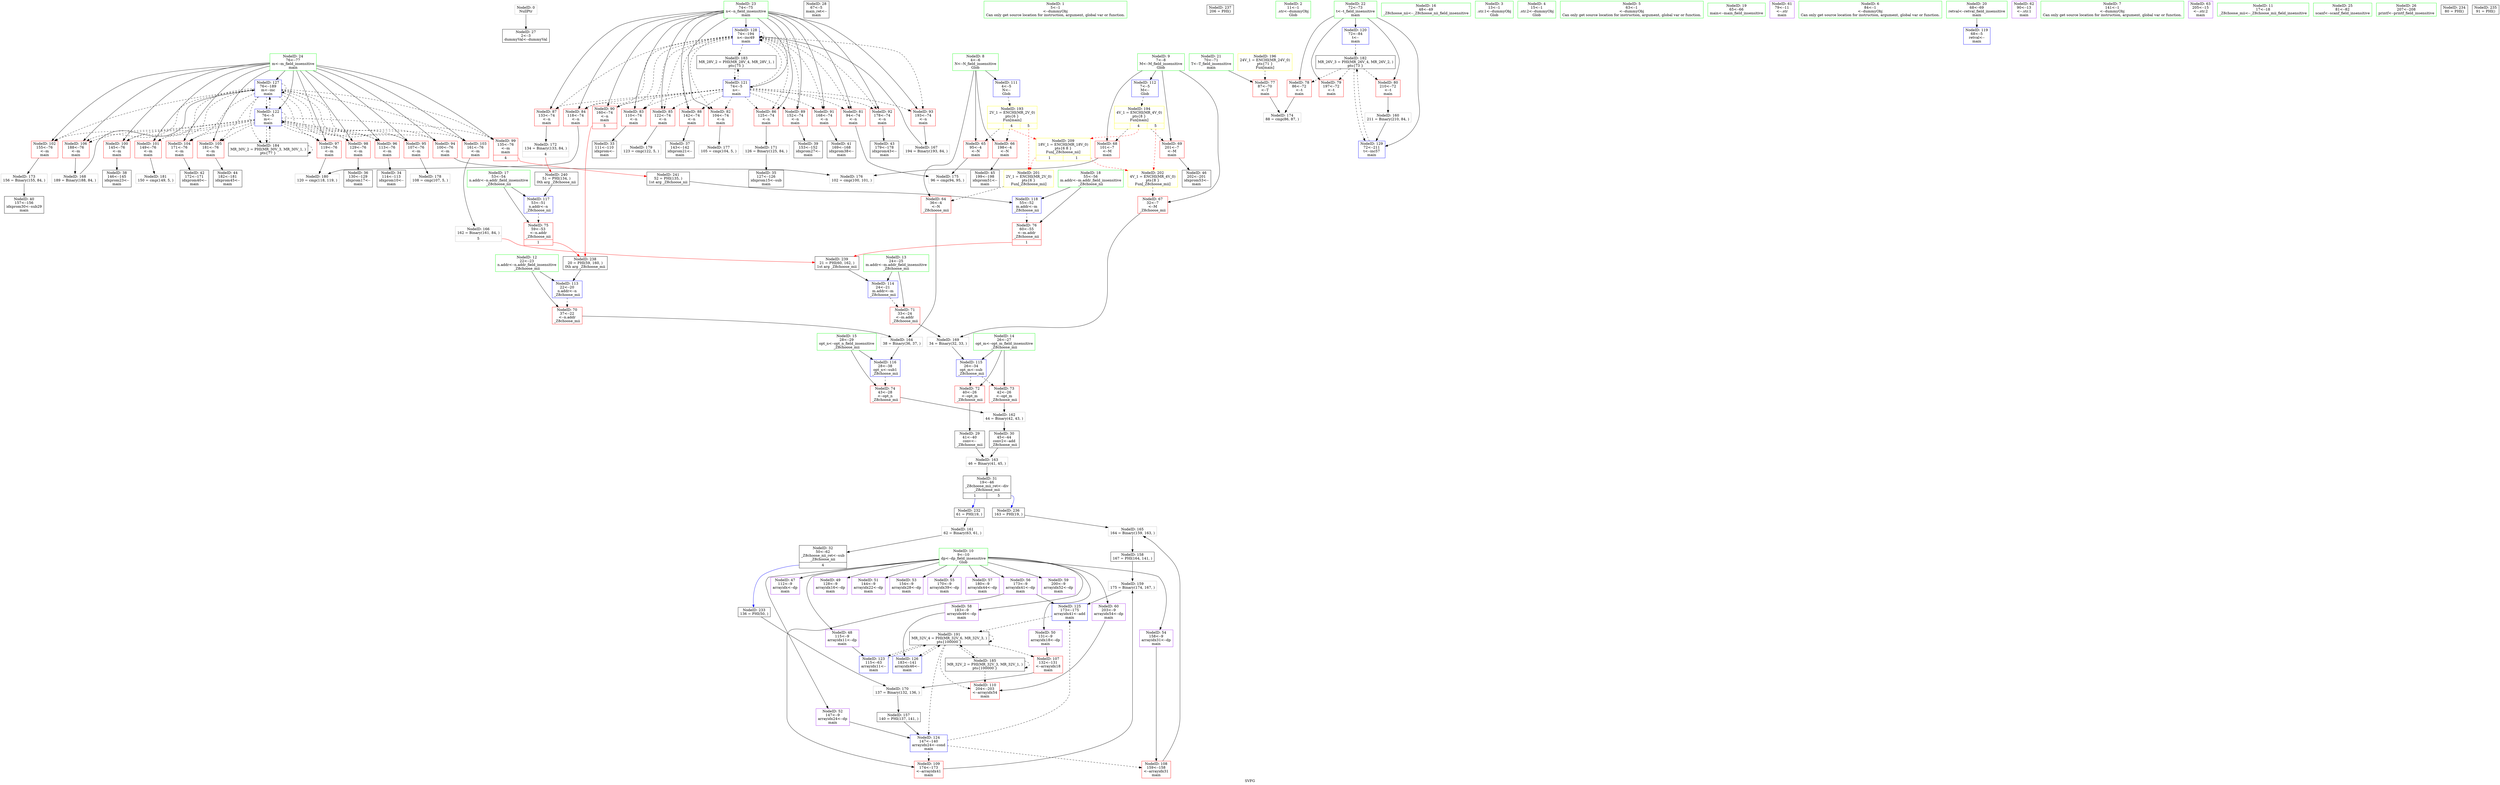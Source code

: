 digraph "SVFG" {
	label="SVFG";

	Node0x562a4c9cc440 [shape=record,color=grey,label="{NodeID: 0\nNullPtr}"];
	Node0x562a4c9cc440 -> Node0x562a4c9d3df0[style=solid];
	Node0x562a4c9df640 [shape=record,color=grey,label="{NodeID: 180\n120 = cmp(118, 119, )\n}"];
	Node0x562a4c9d5000 [shape=record,color=red,label="{NodeID: 97\n119\<--76\n\<--m\nmain\n}"];
	Node0x562a4c9d5000 -> Node0x562a4c9df640[style=solid];
	Node0x562a4c9d3750 [shape=record,color=green,label="{NodeID: 14\n26\<--27\nopt_m\<--opt_m_field_insensitive\n_Z8choose_mii\n}"];
	Node0x562a4c9d3750 -> Node0x562a4c9d72d0[style=solid];
	Node0x562a4c9d3750 -> Node0x562a4c9d73a0[style=solid];
	Node0x562a4c9d3750 -> Node0x562a4c9da670[style=solid];
	Node0x562a4c9d9070 [shape=record,color=yellow,style=double,label="{NodeID: 194\n4V_1 = ENCHI(MR_4V_0)\npts\{8 \}\nFun[main]|{|<s2>4|<s3>5}}"];
	Node0x562a4c9d9070 -> Node0x562a4c9d6f90[style=dashed];
	Node0x562a4c9d9070 -> Node0x562a4c9d7060[style=dashed];
	Node0x562a4c9d9070:s2 -> Node0x562a4c9ec070[style=dashed,color=red];
	Node0x562a4c9d9070:s3 -> Node0x562a4c9eba20[style=dashed,color=red];
	Node0x562a4c9d5b60 [shape=record,color=blue,label="{NodeID: 111\n4\<--5\nN\<--\nGlob }"];
	Node0x562a4c9d5b60 -> Node0x562a4c9d8f60[style=dashed];
	Node0x562a4c9d3ef0 [shape=record,color=black,label="{NodeID: 28\n67\<--5\nmain_ret\<--\nmain\n}"];
	Node0x562a4c9dae50 [shape=record,color=blue,label="{NodeID: 125\n173\<--175\narrayidx41\<--add\nmain\n}"];
	Node0x562a4c9dae50 -> Node0x562a4c9e8dd0[style=dashed];
	Node0x562a4c9d4a50 [shape=record,color=black,label="{NodeID: 42\n172\<--171\nidxprom40\<--\nmain\n}"];
	Node0x562a4c9d65d0 [shape=record,color=purple,label="{NodeID: 56\n173\<--9\narrayidx41\<--dp\nmain\n}"];
	Node0x562a4c9d65d0 -> Node0x562a4c9d59c0[style=solid];
	Node0x562a4c9d65d0 -> Node0x562a4c9dae50[style=solid];
	Node0x562a4c9f7500 [shape=record,color=black,label="{NodeID: 236\n163 = PHI(19, )\n}"];
	Node0x562a4c9f7500 -> Node0x562a4c9ddfc0[style=solid];
	Node0x562a4c9d7130 [shape=record,color=red,label="{NodeID: 70\n37\<--22\n\<--n.addr\n_Z8choose_mii\n}"];
	Node0x562a4c9d7130 -> Node0x562a4c9dde40[style=solid];
	Node0x562a4c9de2c0 [shape=record,color=grey,label="{NodeID: 167\n194 = Binary(193, 84, )\n}"];
	Node0x562a4c9de2c0 -> Node0x562a4c9db0c0[style=solid];
	Node0x562a4c9d7c90 [shape=record,color=red,label="{NodeID: 84\n118\<--74\n\<--n\nmain\n}"];
	Node0x562a4c9d7c90 -> Node0x562a4c9df640[style=solid];
	Node0x562a4c9cb1b0 [shape=record,color=green,label="{NodeID: 1\n5\<--1\n\<--dummyObj\nCan only get source location for instruction, argument, global var or function.}"];
	Node0x562a4c9df7c0 [shape=record,color=grey,label="{NodeID: 181\n150 = cmp(149, 5, )\n}"];
	Node0x562a4c9d50d0 [shape=record,color=red,label="{NodeID: 98\n129\<--76\n\<--m\nmain\n}"];
	Node0x562a4c9d50d0 -> Node0x562a4c9d4570[style=solid];
	Node0x562a4c9d3820 [shape=record,color=green,label="{NodeID: 15\n28\<--29\nopt_n\<--opt_n_field_insensitive\n_Z8choose_mii\n}"];
	Node0x562a4c9d3820 -> Node0x562a4c9d7470[style=solid];
	Node0x562a4c9d3820 -> Node0x562a4c9da700[style=solid];
	Node0x562a4c9d5c60 [shape=record,color=blue,label="{NodeID: 112\n7\<--5\nM\<--\nGlob }"];
	Node0x562a4c9d5c60 -> Node0x562a4c9d9070[style=dashed];
	Node0x562a4c9d3fc0 [shape=record,color=black,label="{NodeID: 29\n41\<--40\nconv\<--\n_Z8choose_mii\n}"];
	Node0x562a4c9d3fc0 -> Node0x562a4c9ddcc0[style=solid];
	Node0x562a4c9ec070 [shape=record,color=yellow,style=double,label="{NodeID: 209\n18V_1 = ENCHI(MR_18V_0)\npts\{6 8 \}\nFun[_Z8choose_nii]|{<s0>1|<s1>1}}"];
	Node0x562a4c9ec070:s0 -> Node0x562a4c9eb910[style=dashed,color=red];
	Node0x562a4c9ec070:s1 -> Node0x562a4c9eba20[style=dashed,color=red];
	Node0x562a4c9daf20 [shape=record,color=blue,label="{NodeID: 126\n183\<--141\narrayidx46\<--\nmain\n}"];
	Node0x562a4c9daf20 -> Node0x562a4c9e8dd0[style=dashed];
	Node0x562a4c9d4b20 [shape=record,color=black,label="{NodeID: 43\n179\<--178\nidxprom43\<--\nmain\n}"];
	Node0x562a4c9d66a0 [shape=record,color=purple,label="{NodeID: 57\n180\<--9\narrayidx44\<--dp\nmain\n}"];
	Node0x562a4c9f76a0 [shape=record,color=black,label="{NodeID: 237\n206 = PHI()\n}"];
	Node0x562a4c9d7200 [shape=record,color=red,label="{NodeID: 71\n33\<--24\n\<--m.addr\n_Z8choose_mii\n}"];
	Node0x562a4c9d7200 -> Node0x562a4c9de5c0[style=solid];
	Node0x562a4c9de440 [shape=record,color=grey,label="{NodeID: 168\n189 = Binary(188, 84, )\n}"];
	Node0x562a4c9de440 -> Node0x562a4c9daff0[style=solid];
	Node0x562a4c9d7d60 [shape=record,color=red,label="{NodeID: 85\n122\<--74\n\<--n\nmain\n}"];
	Node0x562a4c9d7d60 -> Node0x562a4c9df4c0[style=solid];
	Node0x562a4c9cc6c0 [shape=record,color=green,label="{NodeID: 2\n11\<--1\n.str\<--dummyObj\nGlob }"];
	Node0x562a4c9e60d0 [shape=record,color=black,label="{NodeID: 182\nMR_26V_3 = PHI(MR_26V_4, MR_26V_2, )\npts\{73 \}\n}"];
	Node0x562a4c9e60d0 -> Node0x562a4c9d77b0[style=dashed];
	Node0x562a4c9e60d0 -> Node0x562a4c9d7880[style=dashed];
	Node0x562a4c9e60d0 -> Node0x562a4c9d7950[style=dashed];
	Node0x562a4c9e60d0 -> Node0x562a4c9db190[style=dashed];
	Node0x562a4c9d51a0 [shape=record,color=red,label="{NodeID: 99\n135\<--76\n\<--m\nmain\n|{<s0>4}}"];
	Node0x562a4c9d51a0:s0 -> Node0x562a4c9f7c40[style=solid,color=red];
	Node0x562a4c9cba10 [shape=record,color=green,label="{NodeID: 16\n48\<--49\n_Z8choose_nii\<--_Z8choose_nii_field_insensitive\n}"];
	Node0x562a4c9d9230 [shape=record,color=yellow,style=double,label="{NodeID: 196\n24V_1 = ENCHI(MR_24V_0)\npts\{71 \}\nFun[main]}"];
	Node0x562a4c9d9230 -> Node0x562a4c9d76e0[style=dashed];
	Node0x562a4c9d5d60 [shape=record,color=blue,label="{NodeID: 113\n22\<--20\nn.addr\<--n\n_Z8choose_mii\n}"];
	Node0x562a4c9d5d60 -> Node0x562a4c9d7130[style=dashed];
	Node0x562a4c9d4090 [shape=record,color=black,label="{NodeID: 30\n45\<--44\nconv2\<--add\n_Z8choose_mii\n}"];
	Node0x562a4c9d4090 -> Node0x562a4c9ddcc0[style=solid];
	Node0x562a4c9daff0 [shape=record,color=blue,label="{NodeID: 127\n76\<--189\nm\<--inc\nmain\n}"];
	Node0x562a4c9daff0 -> Node0x562a4c9d84b0[style=dashed];
	Node0x562a4c9daff0 -> Node0x562a4c9d8580[style=dashed];
	Node0x562a4c9daff0 -> Node0x562a4c9d4f30[style=dashed];
	Node0x562a4c9daff0 -> Node0x562a4c9d5000[style=dashed];
	Node0x562a4c9daff0 -> Node0x562a4c9d50d0[style=dashed];
	Node0x562a4c9daff0 -> Node0x562a4c9d51a0[style=dashed];
	Node0x562a4c9daff0 -> Node0x562a4c9d5270[style=dashed];
	Node0x562a4c9daff0 -> Node0x562a4c9d5340[style=dashed];
	Node0x562a4c9daff0 -> Node0x562a4c9d5410[style=dashed];
	Node0x562a4c9daff0 -> Node0x562a4c9d54e0[style=dashed];
	Node0x562a4c9daff0 -> Node0x562a4c9d55b0[style=dashed];
	Node0x562a4c9daff0 -> Node0x562a4c9d5680[style=dashed];
	Node0x562a4c9daff0 -> Node0x562a4c9d5750[style=dashed];
	Node0x562a4c9daff0 -> Node0x562a4c9dabe0[style=dashed];
	Node0x562a4c9daff0 -> Node0x562a4c9daff0[style=dashed];
	Node0x562a4c9daff0 -> Node0x562a4c9e6ad0[style=dashed];
	Node0x562a4c9d4bf0 [shape=record,color=black,label="{NodeID: 44\n182\<--181\nidxprom45\<--\nmain\n}"];
	Node0x562a4c9d6770 [shape=record,color=purple,label="{NodeID: 58\n183\<--9\narrayidx46\<--dp\nmain\n}"];
	Node0x562a4c9d6770 -> Node0x562a4c9daf20[style=solid];
	Node0x562a4c9f7770 [shape=record,color=black,label="{NodeID: 238\n20 = PHI(59, 160, )\n0th arg _Z8choose_mii }"];
	Node0x562a4c9f7770 -> Node0x562a4c9d5d60[style=solid];
	Node0x562a4c9d72d0 [shape=record,color=red,label="{NodeID: 72\n40\<--26\n\<--opt_m\n_Z8choose_mii\n}"];
	Node0x562a4c9d72d0 -> Node0x562a4c9d3fc0[style=solid];
	Node0x562a4c9de5c0 [shape=record,color=grey,label="{NodeID: 169\n34 = Binary(32, 33, )\n}"];
	Node0x562a4c9de5c0 -> Node0x562a4c9da670[style=solid];
	Node0x562a4c9d7e30 [shape=record,color=red,label="{NodeID: 86\n125\<--74\n\<--n\nmain\n}"];
	Node0x562a4c9d7e30 -> Node0x562a4c9de8c0[style=solid];
	Node0x562a4c9cc5e0 [shape=record,color=green,label="{NodeID: 3\n13\<--1\n.str.1\<--dummyObj\nGlob }"];
	Node0x562a4c9e65d0 [shape=record,color=black,label="{NodeID: 183\nMR_28V_2 = PHI(MR_28V_4, MR_28V_1, )\npts\{75 \}\n}"];
	Node0x562a4c9e65d0 -> Node0x562a4c9dab10[style=dashed];
	Node0x562a4c9d5270 [shape=record,color=red,label="{NodeID: 100\n145\<--76\n\<--m\nmain\n}"];
	Node0x562a4c9d5270 -> Node0x562a4c9d4710[style=solid];
	Node0x562a4c9cbad0 [shape=record,color=green,label="{NodeID: 17\n53\<--54\nn.addr\<--n.addr_field_insensitive\n_Z8choose_nii\n}"];
	Node0x562a4c9cbad0 -> Node0x562a4c9d7540[style=solid];
	Node0x562a4c9cbad0 -> Node0x562a4c9da7d0[style=solid];
	Node0x562a4c9d5e30 [shape=record,color=blue,label="{NodeID: 114\n24\<--21\nm.addr\<--m\n_Z8choose_mii\n}"];
	Node0x562a4c9d5e30 -> Node0x562a4c9d7200[style=dashed];
	Node0x562a4c9d4160 [shape=record,color=black,label="{NodeID: 31\n19\<--46\n_Z8choose_mii_ret\<--div\n_Z8choose_mii\n|{<s0>1|<s1>5}}"];
	Node0x562a4c9d4160:s0 -> Node0x562a4c9f7070[style=solid,color=blue];
	Node0x562a4c9d4160:s1 -> Node0x562a4c9f7500[style=solid,color=blue];
	Node0x562a4c9db0c0 [shape=record,color=blue,label="{NodeID: 128\n74\<--194\nn\<--inc49\nmain\n}"];
	Node0x562a4c9db0c0 -> Node0x562a4c9d7a20[style=dashed];
	Node0x562a4c9db0c0 -> Node0x562a4c9d7af0[style=dashed];
	Node0x562a4c9db0c0 -> Node0x562a4c9d7bc0[style=dashed];
	Node0x562a4c9db0c0 -> Node0x562a4c9d7c90[style=dashed];
	Node0x562a4c9db0c0 -> Node0x562a4c9d7d60[style=dashed];
	Node0x562a4c9db0c0 -> Node0x562a4c9d7e30[style=dashed];
	Node0x562a4c9db0c0 -> Node0x562a4c9d7f00[style=dashed];
	Node0x562a4c9db0c0 -> Node0x562a4c9d7fd0[style=dashed];
	Node0x562a4c9db0c0 -> Node0x562a4c9d80a0[style=dashed];
	Node0x562a4c9db0c0 -> Node0x562a4c9d8170[style=dashed];
	Node0x562a4c9db0c0 -> Node0x562a4c9d8240[style=dashed];
	Node0x562a4c9db0c0 -> Node0x562a4c9d8310[style=dashed];
	Node0x562a4c9db0c0 -> Node0x562a4c9d83e0[style=dashed];
	Node0x562a4c9db0c0 -> Node0x562a4c9db0c0[style=dashed];
	Node0x562a4c9db0c0 -> Node0x562a4c9e65d0[style=dashed];
	Node0x562a4c9d4cc0 [shape=record,color=black,label="{NodeID: 45\n199\<--198\nidxprom51\<--\nmain\n}"];
	Node0x562a4c9d6840 [shape=record,color=purple,label="{NodeID: 59\n200\<--9\narrayidx52\<--dp\nmain\n}"];
	Node0x562a4c9f79b0 [shape=record,color=black,label="{NodeID: 239\n21 = PHI(60, 162, )\n1st arg _Z8choose_mii }"];
	Node0x562a4c9f79b0 -> Node0x562a4c9d5e30[style=solid];
	Node0x562a4c9d73a0 [shape=record,color=red,label="{NodeID: 73\n42\<--26\n\<--opt_m\n_Z8choose_mii\n}"];
	Node0x562a4c9d73a0 -> Node0x562a4c9ddb40[style=solid];
	Node0x562a4c9de740 [shape=record,color=grey,label="{NodeID: 170\n137 = Binary(132, 136, )\n}"];
	Node0x562a4c9de740 -> Node0x562a4c7d9d60[style=solid];
	Node0x562a4c9d7f00 [shape=record,color=red,label="{NodeID: 87\n133\<--74\n\<--n\nmain\n}"];
	Node0x562a4c9d7f00 -> Node0x562a4c9dea40[style=solid];
	Node0x562a4c9cb2a0 [shape=record,color=green,label="{NodeID: 4\n15\<--1\n.str.2\<--dummyObj\nGlob }"];
	Node0x562a4c9e6ad0 [shape=record,color=black,label="{NodeID: 184\nMR_30V_2 = PHI(MR_30V_3, MR_30V_1, )\npts\{77 \}\n}"];
	Node0x562a4c9e6ad0 -> Node0x562a4c9dabe0[style=dashed];
	Node0x562a4c9e6ad0 -> Node0x562a4c9e6ad0[style=dashed];
	Node0x562a4c9d5340 [shape=record,color=red,label="{NodeID: 101\n149\<--76\n\<--m\nmain\n}"];
	Node0x562a4c9d5340 -> Node0x562a4c9df7c0[style=solid];
	Node0x562a4c9cbba0 [shape=record,color=green,label="{NodeID: 18\n55\<--56\nm.addr\<--m.addr_field_insensitive\n_Z8choose_nii\n}"];
	Node0x562a4c9cbba0 -> Node0x562a4c9d7610[style=solid];
	Node0x562a4c9cbba0 -> Node0x562a4c9da8a0[style=solid];
	Node0x562a4c9da670 [shape=record,color=blue,label="{NodeID: 115\n26\<--34\nopt_m\<--sub\n_Z8choose_mii\n}"];
	Node0x562a4c9da670 -> Node0x562a4c9d72d0[style=dashed];
	Node0x562a4c9da670 -> Node0x562a4c9d73a0[style=dashed];
	Node0x562a4c9d4230 [shape=record,color=black,label="{NodeID: 32\n50\<--62\n_Z8choose_nii_ret\<--sub\n_Z8choose_nii\n|{<s0>4}}"];
	Node0x562a4c9d4230:s0 -> Node0x562a4c9f7260[style=solid,color=blue];
	Node0x562a4c9db190 [shape=record,color=blue,label="{NodeID: 129\n72\<--211\nt\<--inc57\nmain\n}"];
	Node0x562a4c9db190 -> Node0x562a4c9e60d0[style=dashed];
	Node0x562a4c9d4d90 [shape=record,color=black,label="{NodeID: 46\n202\<--201\nidxprom53\<--\nmain\n}"];
	Node0x562a4c9d6910 [shape=record,color=purple,label="{NodeID: 60\n203\<--9\narrayidx54\<--dp\nmain\n}"];
	Node0x562a4c9d6910 -> Node0x562a4c9d5a90[style=solid];
	Node0x562a4c9f7b30 [shape=record,color=black,label="{NodeID: 240\n51 = PHI(134, )\n0th arg _Z8choose_nii }"];
	Node0x562a4c9f7b30 -> Node0x562a4c9da7d0[style=solid];
	Node0x562a4c7d9d60 [shape=record,color=black,label="{NodeID: 157\n140 = PHI(137, 141, )\n}"];
	Node0x562a4c7d9d60 -> Node0x562a4c9dad80[style=solid];
	Node0x562a4c9d7470 [shape=record,color=red,label="{NodeID: 74\n43\<--28\n\<--opt_n\n_Z8choose_mii\n}"];
	Node0x562a4c9d7470 -> Node0x562a4c9ddb40[style=solid];
	Node0x562a4c9de8c0 [shape=record,color=grey,label="{NodeID: 171\n126 = Binary(125, 84, )\n}"];
	Node0x562a4c9de8c0 -> Node0x562a4c9d44a0[style=solid];
	Node0x562a4c9d7fd0 [shape=record,color=red,label="{NodeID: 88\n142\<--74\n\<--n\nmain\n}"];
	Node0x562a4c9d7fd0 -> Node0x562a4c9d4640[style=solid];
	Node0x562a4c9cb420 [shape=record,color=green,label="{NodeID: 5\n63\<--1\n\<--dummyObj\nCan only get source location for instruction, argument, global var or function.}"];
	Node0x562a4c9e6fd0 [shape=record,color=black,label="{NodeID: 185\nMR_32V_2 = PHI(MR_32V_3, MR_32V_1, )\npts\{100000 \}\n}"];
	Node0x562a4c9e6fd0 -> Node0x562a4c9d5a90[style=dashed];
	Node0x562a4c9e6fd0 -> Node0x562a4c9e6fd0[style=dashed];
	Node0x562a4c9e6fd0 -> Node0x562a4c9e8dd0[style=dashed];
	Node0x562a4c9d5410 [shape=record,color=red,label="{NodeID: 102\n155\<--76\n\<--m\nmain\n}"];
	Node0x562a4c9d5410 -> Node0x562a4c9debc0[style=solid];
	Node0x562a4c9ccb20 [shape=record,color=green,label="{NodeID: 19\n65\<--66\nmain\<--main_field_insensitive\n}"];
	Node0x562a4c9da700 [shape=record,color=blue,label="{NodeID: 116\n28\<--38\nopt_n\<--sub1\n_Z8choose_mii\n}"];
	Node0x562a4c9da700 -> Node0x562a4c9d7470[style=dashed];
	Node0x562a4c9d4300 [shape=record,color=black,label="{NodeID: 33\n111\<--110\nidxprom\<--\nmain\n}"];
	Node0x562a4c9d4e60 [shape=record,color=purple,label="{NodeID: 47\n112\<--9\narrayidx\<--dp\nmain\n}"];
	Node0x562a4c9d69e0 [shape=record,color=purple,label="{NodeID: 61\n79\<--11\n\<--.str\nmain\n}"];
	Node0x562a4c9f7c40 [shape=record,color=black,label="{NodeID: 241\n52 = PHI(135, )\n1st arg _Z8choose_nii }"];
	Node0x562a4c9f7c40 -> Node0x562a4c9da8a0[style=solid];
	Node0x562a4c9dd120 [shape=record,color=black,label="{NodeID: 158\n167 = PHI(164, 141, )\n}"];
	Node0x562a4c9dd120 -> Node0x562a4c9dd6c0[style=solid];
	Node0x562a4c9d7540 [shape=record,color=red,label="{NodeID: 75\n59\<--53\n\<--n.addr\n_Z8choose_nii\n|{<s0>1}}"];
	Node0x562a4c9d7540:s0 -> Node0x562a4c9f7770[style=solid,color=red];
	Node0x562a4c9dea40 [shape=record,color=grey,label="{NodeID: 172\n134 = Binary(133, 84, )\n|{<s0>4}}"];
	Node0x562a4c9dea40:s0 -> Node0x562a4c9f7b30[style=solid,color=red];
	Node0x562a4c9d80a0 [shape=record,color=red,label="{NodeID: 89\n152\<--74\n\<--n\nmain\n}"];
	Node0x562a4c9d80a0 -> Node0x562a4c9d47e0[style=solid];
	Node0x562a4c9cb4b0 [shape=record,color=green,label="{NodeID: 6\n84\<--1\n\<--dummyObj\nCan only get source location for instruction, argument, global var or function.}"];
	Node0x562a4c9d54e0 [shape=record,color=red,label="{NodeID: 103\n161\<--76\n\<--m\nmain\n}"];
	Node0x562a4c9d54e0 -> Node0x562a4c9de140[style=solid];
	Node0x562a4c9ccc20 [shape=record,color=green,label="{NodeID: 20\n68\<--69\nretval\<--retval_field_insensitive\nmain\n}"];
	Node0x562a4c9ccc20 -> Node0x562a4c9da970[style=solid];
	Node0x562a4c9da7d0 [shape=record,color=blue,label="{NodeID: 117\n53\<--51\nn.addr\<--n\n_Z8choose_nii\n}"];
	Node0x562a4c9da7d0 -> Node0x562a4c9d7540[style=dashed];
	Node0x562a4c9d43d0 [shape=record,color=black,label="{NodeID: 34\n114\<--113\nidxprom10\<--\nmain\n}"];
	Node0x562a4c9d5f50 [shape=record,color=purple,label="{NodeID: 48\n115\<--9\narrayidx11\<--dp\nmain\n}"];
	Node0x562a4c9d5f50 -> Node0x562a4c9dacb0[style=solid];
	Node0x562a4c9d6ab0 [shape=record,color=purple,label="{NodeID: 62\n90\<--13\n\<--.str.1\nmain\n}"];
	Node0x562a4c9dd6c0 [shape=record,color=grey,label="{NodeID: 159\n175 = Binary(174, 167, )\n}"];
	Node0x562a4c9dd6c0 -> Node0x562a4c9dae50[style=solid];
	Node0x562a4c9d7610 [shape=record,color=red,label="{NodeID: 76\n60\<--55\n\<--m.addr\n_Z8choose_nii\n|{<s0>1}}"];
	Node0x562a4c9d7610:s0 -> Node0x562a4c9f79b0[style=solid,color=red];
	Node0x562a4c9debc0 [shape=record,color=grey,label="{NodeID: 173\n156 = Binary(155, 84, )\n}"];
	Node0x562a4c9debc0 -> Node0x562a4c9d48b0[style=solid];
	Node0x562a4c9d8170 [shape=record,color=red,label="{NodeID: 90\n160\<--74\n\<--n\nmain\n|{<s0>5}}"];
	Node0x562a4c9d8170:s0 -> Node0x562a4c9f7770[style=solid,color=red];
	Node0x562a4c9d3340 [shape=record,color=green,label="{NodeID: 7\n141\<--1\n\<--dummyObj\nCan only get source location for instruction, argument, global var or function.}"];
	Node0x562a4c9d55b0 [shape=record,color=red,label="{NodeID: 104\n171\<--76\n\<--m\nmain\n}"];
	Node0x562a4c9d55b0 -> Node0x562a4c9d4a50[style=solid];
	Node0x562a4c9cccf0 [shape=record,color=green,label="{NodeID: 21\n70\<--71\nT\<--T_field_insensitive\nmain\n}"];
	Node0x562a4c9cccf0 -> Node0x562a4c9d76e0[style=solid];
	Node0x562a4c9eb910 [shape=record,color=yellow,style=double,label="{NodeID: 201\n2V_1 = ENCHI(MR_2V_0)\npts\{6 \}\nFun[_Z8choose_mii]}"];
	Node0x562a4c9eb910 -> Node0x562a4c9d6c50[style=dashed];
	Node0x562a4c9da8a0 [shape=record,color=blue,label="{NodeID: 118\n55\<--52\nm.addr\<--m\n_Z8choose_nii\n}"];
	Node0x562a4c9da8a0 -> Node0x562a4c9d7610[style=dashed];
	Node0x562a4c9d44a0 [shape=record,color=black,label="{NodeID: 35\n127\<--126\nidxprom15\<--sub\nmain\n}"];
	Node0x562a4c9d6020 [shape=record,color=purple,label="{NodeID: 49\n128\<--9\narrayidx16\<--dp\nmain\n}"];
	Node0x562a4c9d6b80 [shape=record,color=purple,label="{NodeID: 63\n205\<--15\n\<--.str.2\nmain\n}"];
	Node0x562a4c9dd840 [shape=record,color=grey,label="{NodeID: 160\n211 = Binary(210, 84, )\n}"];
	Node0x562a4c9dd840 -> Node0x562a4c9db190[style=solid];
	Node0x562a4c9d76e0 [shape=record,color=red,label="{NodeID: 77\n87\<--70\n\<--T\nmain\n}"];
	Node0x562a4c9d76e0 -> Node0x562a4c9ded40[style=solid];
	Node0x562a4c9ded40 [shape=record,color=grey,label="{NodeID: 174\n88 = cmp(86, 87, )\n}"];
	Node0x562a4c9d8240 [shape=record,color=red,label="{NodeID: 91\n168\<--74\n\<--n\nmain\n}"];
	Node0x562a4c9d8240 -> Node0x562a4c9d4980[style=solid];
	Node0x562a4c9d33d0 [shape=record,color=green,label="{NodeID: 8\n4\<--6\nN\<--N_field_insensitive\nGlob }"];
	Node0x562a4c9d33d0 -> Node0x562a4c9d6c50[style=solid];
	Node0x562a4c9d33d0 -> Node0x562a4c9d6d20[style=solid];
	Node0x562a4c9d33d0 -> Node0x562a4c9d6df0[style=solid];
	Node0x562a4c9d33d0 -> Node0x562a4c9d5b60[style=solid];
	Node0x562a4c9d5680 [shape=record,color=red,label="{NodeID: 105\n181\<--76\n\<--m\nmain\n}"];
	Node0x562a4c9d5680 -> Node0x562a4c9d4bf0[style=solid];
	Node0x562a4c9cbd50 [shape=record,color=green,label="{NodeID: 22\n72\<--73\nt\<--t_field_insensitive\nmain\n}"];
	Node0x562a4c9cbd50 -> Node0x562a4c9d77b0[style=solid];
	Node0x562a4c9cbd50 -> Node0x562a4c9d7880[style=solid];
	Node0x562a4c9cbd50 -> Node0x562a4c9d7950[style=solid];
	Node0x562a4c9cbd50 -> Node0x562a4c9daa40[style=solid];
	Node0x562a4c9cbd50 -> Node0x562a4c9db190[style=solid];
	Node0x562a4c9eba20 [shape=record,color=yellow,style=double,label="{NodeID: 202\n4V_1 = ENCHI(MR_4V_0)\npts\{8 \}\nFun[_Z8choose_mii]}"];
	Node0x562a4c9eba20 -> Node0x562a4c9d6ec0[style=dashed];
	Node0x562a4c9da970 [shape=record,color=blue,label="{NodeID: 119\n68\<--5\nretval\<--\nmain\n}"];
	Node0x562a4c9d4570 [shape=record,color=black,label="{NodeID: 36\n130\<--129\nidxprom17\<--\nmain\n}"];
	Node0x562a4c9d60f0 [shape=record,color=purple,label="{NodeID: 50\n131\<--9\narrayidx18\<--dp\nmain\n}"];
	Node0x562a4c9d60f0 -> Node0x562a4c9d5820[style=solid];
	Node0x562a4c9d6c50 [shape=record,color=red,label="{NodeID: 64\n36\<--4\n\<--N\n_Z8choose_mii\n}"];
	Node0x562a4c9d6c50 -> Node0x562a4c9dde40[style=solid];
	Node0x562a4c9dd9c0 [shape=record,color=grey,label="{NodeID: 161\n62 = Binary(63, 61, )\n}"];
	Node0x562a4c9dd9c0 -> Node0x562a4c9d4230[style=solid];
	Node0x562a4c9d77b0 [shape=record,color=red,label="{NodeID: 78\n86\<--72\n\<--t\nmain\n}"];
	Node0x562a4c9d77b0 -> Node0x562a4c9ded40[style=solid];
	Node0x562a4c9deec0 [shape=record,color=grey,label="{NodeID: 175\n96 = cmp(94, 95, )\n}"];
	Node0x562a4c9d8310 [shape=record,color=red,label="{NodeID: 92\n178\<--74\n\<--n\nmain\n}"];
	Node0x562a4c9d8310 -> Node0x562a4c9d4b20[style=solid];
	Node0x562a4c9cc780 [shape=record,color=green,label="{NodeID: 9\n7\<--8\nM\<--M_field_insensitive\nGlob }"];
	Node0x562a4c9cc780 -> Node0x562a4c9d6ec0[style=solid];
	Node0x562a4c9cc780 -> Node0x562a4c9d6f90[style=solid];
	Node0x562a4c9cc780 -> Node0x562a4c9d7060[style=solid];
	Node0x562a4c9cc780 -> Node0x562a4c9d5c60[style=solid];
	Node0x562a4c9d5750 [shape=record,color=red,label="{NodeID: 106\n188\<--76\n\<--m\nmain\n}"];
	Node0x562a4c9d5750 -> Node0x562a4c9de440[style=solid];
	Node0x562a4c9cbe20 [shape=record,color=green,label="{NodeID: 23\n74\<--75\nn\<--n_field_insensitive\nmain\n}"];
	Node0x562a4c9cbe20 -> Node0x562a4c9d7a20[style=solid];
	Node0x562a4c9cbe20 -> Node0x562a4c9d7af0[style=solid];
	Node0x562a4c9cbe20 -> Node0x562a4c9d7bc0[style=solid];
	Node0x562a4c9cbe20 -> Node0x562a4c9d7c90[style=solid];
	Node0x562a4c9cbe20 -> Node0x562a4c9d7d60[style=solid];
	Node0x562a4c9cbe20 -> Node0x562a4c9d7e30[style=solid];
	Node0x562a4c9cbe20 -> Node0x562a4c9d7f00[style=solid];
	Node0x562a4c9cbe20 -> Node0x562a4c9d7fd0[style=solid];
	Node0x562a4c9cbe20 -> Node0x562a4c9d80a0[style=solid];
	Node0x562a4c9cbe20 -> Node0x562a4c9d8170[style=solid];
	Node0x562a4c9cbe20 -> Node0x562a4c9d8240[style=solid];
	Node0x562a4c9cbe20 -> Node0x562a4c9d8310[style=solid];
	Node0x562a4c9cbe20 -> Node0x562a4c9d83e0[style=solid];
	Node0x562a4c9cbe20 -> Node0x562a4c9dab10[style=solid];
	Node0x562a4c9cbe20 -> Node0x562a4c9db0c0[style=solid];
	Node0x562a4c9daa40 [shape=record,color=blue,label="{NodeID: 120\n72\<--84\nt\<--\nmain\n}"];
	Node0x562a4c9daa40 -> Node0x562a4c9e60d0[style=dashed];
	Node0x562a4c9d4640 [shape=record,color=black,label="{NodeID: 37\n143\<--142\nidxprom21\<--\nmain\n}"];
	Node0x562a4c9d61c0 [shape=record,color=purple,label="{NodeID: 51\n144\<--9\narrayidx22\<--dp\nmain\n}"];
	Node0x562a4c9d6d20 [shape=record,color=red,label="{NodeID: 65\n95\<--4\n\<--N\nmain\n}"];
	Node0x562a4c9d6d20 -> Node0x562a4c9deec0[style=solid];
	Node0x562a4c9ddb40 [shape=record,color=grey,label="{NodeID: 162\n44 = Binary(42, 43, )\n}"];
	Node0x562a4c9ddb40 -> Node0x562a4c9d4090[style=solid];
	Node0x562a4c9d7880 [shape=record,color=red,label="{NodeID: 79\n197\<--72\n\<--t\nmain\n}"];
	Node0x562a4c9df040 [shape=record,color=grey,label="{NodeID: 176\n102 = cmp(100, 101, )\n}"];
	Node0x562a4c9d83e0 [shape=record,color=red,label="{NodeID: 93\n193\<--74\n\<--n\nmain\n}"];
	Node0x562a4c9d83e0 -> Node0x562a4c9de2c0[style=solid];
	Node0x562a4c9cc810 [shape=record,color=green,label="{NodeID: 10\n9\<--10\ndp\<--dp_field_insensitive\nGlob }"];
	Node0x562a4c9cc810 -> Node0x562a4c9d4e60[style=solid];
	Node0x562a4c9cc810 -> Node0x562a4c9d5f50[style=solid];
	Node0x562a4c9cc810 -> Node0x562a4c9d6020[style=solid];
	Node0x562a4c9cc810 -> Node0x562a4c9d60f0[style=solid];
	Node0x562a4c9cc810 -> Node0x562a4c9d61c0[style=solid];
	Node0x562a4c9cc810 -> Node0x562a4c9d6290[style=solid];
	Node0x562a4c9cc810 -> Node0x562a4c9d6360[style=solid];
	Node0x562a4c9cc810 -> Node0x562a4c9d6430[style=solid];
	Node0x562a4c9cc810 -> Node0x562a4c9d6500[style=solid];
	Node0x562a4c9cc810 -> Node0x562a4c9d65d0[style=solid];
	Node0x562a4c9cc810 -> Node0x562a4c9d66a0[style=solid];
	Node0x562a4c9cc810 -> Node0x562a4c9d6770[style=solid];
	Node0x562a4c9cc810 -> Node0x562a4c9d6840[style=solid];
	Node0x562a4c9cc810 -> Node0x562a4c9d6910[style=solid];
	Node0x562a4c9d5820 [shape=record,color=red,label="{NodeID: 107\n132\<--131\n\<--arrayidx18\nmain\n}"];
	Node0x562a4c9d5820 -> Node0x562a4c9de740[style=solid];
	Node0x562a4c9cbef0 [shape=record,color=green,label="{NodeID: 24\n76\<--77\nm\<--m_field_insensitive\nmain\n}"];
	Node0x562a4c9cbef0 -> Node0x562a4c9d84b0[style=solid];
	Node0x562a4c9cbef0 -> Node0x562a4c9d8580[style=solid];
	Node0x562a4c9cbef0 -> Node0x562a4c9d4f30[style=solid];
	Node0x562a4c9cbef0 -> Node0x562a4c9d5000[style=solid];
	Node0x562a4c9cbef0 -> Node0x562a4c9d50d0[style=solid];
	Node0x562a4c9cbef0 -> Node0x562a4c9d51a0[style=solid];
	Node0x562a4c9cbef0 -> Node0x562a4c9d5270[style=solid];
	Node0x562a4c9cbef0 -> Node0x562a4c9d5340[style=solid];
	Node0x562a4c9cbef0 -> Node0x562a4c9d5410[style=solid];
	Node0x562a4c9cbef0 -> Node0x562a4c9d54e0[style=solid];
	Node0x562a4c9cbef0 -> Node0x562a4c9d55b0[style=solid];
	Node0x562a4c9cbef0 -> Node0x562a4c9d5680[style=solid];
	Node0x562a4c9cbef0 -> Node0x562a4c9d5750[style=solid];
	Node0x562a4c9cbef0 -> Node0x562a4c9dabe0[style=solid];
	Node0x562a4c9cbef0 -> Node0x562a4c9daff0[style=solid];
	Node0x562a4c9dab10 [shape=record,color=blue,label="{NodeID: 121\n74\<--5\nn\<--\nmain\n}"];
	Node0x562a4c9dab10 -> Node0x562a4c9d7a20[style=dashed];
	Node0x562a4c9dab10 -> Node0x562a4c9d7af0[style=dashed];
	Node0x562a4c9dab10 -> Node0x562a4c9d7bc0[style=dashed];
	Node0x562a4c9dab10 -> Node0x562a4c9d7c90[style=dashed];
	Node0x562a4c9dab10 -> Node0x562a4c9d7d60[style=dashed];
	Node0x562a4c9dab10 -> Node0x562a4c9d7e30[style=dashed];
	Node0x562a4c9dab10 -> Node0x562a4c9d7f00[style=dashed];
	Node0x562a4c9dab10 -> Node0x562a4c9d7fd0[style=dashed];
	Node0x562a4c9dab10 -> Node0x562a4c9d80a0[style=dashed];
	Node0x562a4c9dab10 -> Node0x562a4c9d8170[style=dashed];
	Node0x562a4c9dab10 -> Node0x562a4c9d8240[style=dashed];
	Node0x562a4c9dab10 -> Node0x562a4c9d8310[style=dashed];
	Node0x562a4c9dab10 -> Node0x562a4c9d83e0[style=dashed];
	Node0x562a4c9dab10 -> Node0x562a4c9db0c0[style=dashed];
	Node0x562a4c9dab10 -> Node0x562a4c9e65d0[style=dashed];
	Node0x562a4c9d4710 [shape=record,color=black,label="{NodeID: 38\n146\<--145\nidxprom23\<--\nmain\n}"];
	Node0x562a4c9d6290 [shape=record,color=purple,label="{NodeID: 52\n147\<--9\narrayidx24\<--dp\nmain\n}"];
	Node0x562a4c9d6290 -> Node0x562a4c9dad80[style=solid];
	Node0x562a4c9f7070 [shape=record,color=black,label="{NodeID: 232\n61 = PHI(19, )\n}"];
	Node0x562a4c9f7070 -> Node0x562a4c9dd9c0[style=solid];
	Node0x562a4c9d6df0 [shape=record,color=red,label="{NodeID: 66\n198\<--4\n\<--N\nmain\n}"];
	Node0x562a4c9d6df0 -> Node0x562a4c9d4cc0[style=solid];
	Node0x562a4c9ddcc0 [shape=record,color=grey,label="{NodeID: 163\n46 = Binary(41, 45, )\n}"];
	Node0x562a4c9ddcc0 -> Node0x562a4c9d4160[style=solid];
	Node0x562a4c9d7950 [shape=record,color=red,label="{NodeID: 80\n210\<--72\n\<--t\nmain\n}"];
	Node0x562a4c9d7950 -> Node0x562a4c9dd840[style=solid];
	Node0x562a4c9df1c0 [shape=record,color=grey,label="{NodeID: 177\n105 = cmp(104, 5, )\n}"];
	Node0x562a4c9d84b0 [shape=record,color=red,label="{NodeID: 94\n100\<--76\n\<--m\nmain\n}"];
	Node0x562a4c9d84b0 -> Node0x562a4c9df040[style=solid];
	Node0x562a4c9cc900 [shape=record,color=green,label="{NodeID: 11\n17\<--18\n_Z8choose_mii\<--_Z8choose_mii_field_insensitive\n}"];
	Node0x562a4c9e8dd0 [shape=record,color=black,label="{NodeID: 191\nMR_32V_4 = PHI(MR_32V_6, MR_32V_3, )\npts\{100000 \}\n}"];
	Node0x562a4c9e8dd0 -> Node0x562a4c9d5820[style=dashed];
	Node0x562a4c9e8dd0 -> Node0x562a4c9d5a90[style=dashed];
	Node0x562a4c9e8dd0 -> Node0x562a4c9dacb0[style=dashed];
	Node0x562a4c9e8dd0 -> Node0x562a4c9dad80[style=dashed];
	Node0x562a4c9e8dd0 -> Node0x562a4c9daf20[style=dashed];
	Node0x562a4c9e8dd0 -> Node0x562a4c9e6fd0[style=dashed];
	Node0x562a4c9e8dd0 -> Node0x562a4c9e8dd0[style=dashed];
	Node0x562a4c9d58f0 [shape=record,color=red,label="{NodeID: 108\n159\<--158\n\<--arrayidx31\nmain\n}"];
	Node0x562a4c9d58f0 -> Node0x562a4c9ddfc0[style=solid];
	Node0x562a4c9d3c60 [shape=record,color=green,label="{NodeID: 25\n81\<--82\nscanf\<--scanf_field_insensitive\n}"];
	Node0x562a4c9dabe0 [shape=record,color=blue,label="{NodeID: 122\n76\<--5\nm\<--\nmain\n}"];
	Node0x562a4c9dabe0 -> Node0x562a4c9d84b0[style=dashed];
	Node0x562a4c9dabe0 -> Node0x562a4c9d8580[style=dashed];
	Node0x562a4c9dabe0 -> Node0x562a4c9d4f30[style=dashed];
	Node0x562a4c9dabe0 -> Node0x562a4c9d5000[style=dashed];
	Node0x562a4c9dabe0 -> Node0x562a4c9d50d0[style=dashed];
	Node0x562a4c9dabe0 -> Node0x562a4c9d51a0[style=dashed];
	Node0x562a4c9dabe0 -> Node0x562a4c9d5270[style=dashed];
	Node0x562a4c9dabe0 -> Node0x562a4c9d5340[style=dashed];
	Node0x562a4c9dabe0 -> Node0x562a4c9d5410[style=dashed];
	Node0x562a4c9dabe0 -> Node0x562a4c9d54e0[style=dashed];
	Node0x562a4c9dabe0 -> Node0x562a4c9d55b0[style=dashed];
	Node0x562a4c9dabe0 -> Node0x562a4c9d5680[style=dashed];
	Node0x562a4c9dabe0 -> Node0x562a4c9d5750[style=dashed];
	Node0x562a4c9dabe0 -> Node0x562a4c9dabe0[style=dashed];
	Node0x562a4c9dabe0 -> Node0x562a4c9daff0[style=dashed];
	Node0x562a4c9dabe0 -> Node0x562a4c9e6ad0[style=dashed];
	Node0x562a4c9d47e0 [shape=record,color=black,label="{NodeID: 39\n153\<--152\nidxprom27\<--\nmain\n}"];
	Node0x562a4c9d6360 [shape=record,color=purple,label="{NodeID: 53\n154\<--9\narrayidx28\<--dp\nmain\n}"];
	Node0x562a4c9f7260 [shape=record,color=black,label="{NodeID: 233\n136 = PHI(50, )\n}"];
	Node0x562a4c9f7260 -> Node0x562a4c9de740[style=solid];
	Node0x562a4c9d6ec0 [shape=record,color=red,label="{NodeID: 67\n32\<--7\n\<--M\n_Z8choose_mii\n}"];
	Node0x562a4c9d6ec0 -> Node0x562a4c9de5c0[style=solid];
	Node0x562a4c9dde40 [shape=record,color=grey,label="{NodeID: 164\n38 = Binary(36, 37, )\n}"];
	Node0x562a4c9dde40 -> Node0x562a4c9da700[style=solid];
	Node0x562a4c9d7a20 [shape=record,color=red,label="{NodeID: 81\n94\<--74\n\<--n\nmain\n}"];
	Node0x562a4c9d7a20 -> Node0x562a4c9deec0[style=solid];
	Node0x562a4c9df340 [shape=record,color=grey,label="{NodeID: 178\n108 = cmp(107, 5, )\n}"];
	Node0x562a4c9d8580 [shape=record,color=red,label="{NodeID: 95\n107\<--76\n\<--m\nmain\n}"];
	Node0x562a4c9d8580 -> Node0x562a4c9df340[style=solid];
	Node0x562a4c9cc9d0 [shape=record,color=green,label="{NodeID: 12\n22\<--23\nn.addr\<--n.addr_field_insensitive\n_Z8choose_mii\n}"];
	Node0x562a4c9cc9d0 -> Node0x562a4c9d7130[style=solid];
	Node0x562a4c9cc9d0 -> Node0x562a4c9d5d60[style=solid];
	Node0x562a4c9d59c0 [shape=record,color=red,label="{NodeID: 109\n174\<--173\n\<--arrayidx41\nmain\n}"];
	Node0x562a4c9d59c0 -> Node0x562a4c9dd6c0[style=solid];
	Node0x562a4c9d3cf0 [shape=record,color=green,label="{NodeID: 26\n207\<--208\nprintf\<--printf_field_insensitive\n}"];
	Node0x562a4c9dacb0 [shape=record,color=blue,label="{NodeID: 123\n115\<--63\narrayidx11\<--\nmain\n}"];
	Node0x562a4c9dacb0 -> Node0x562a4c9e8dd0[style=dashed];
	Node0x562a4c9d48b0 [shape=record,color=black,label="{NodeID: 40\n157\<--156\nidxprom30\<--sub29\nmain\n}"];
	Node0x562a4c9d6430 [shape=record,color=purple,label="{NodeID: 54\n158\<--9\narrayidx31\<--dp\nmain\n}"];
	Node0x562a4c9d6430 -> Node0x562a4c9d58f0[style=solid];
	Node0x562a4c9f7360 [shape=record,color=black,label="{NodeID: 234\n80 = PHI()\n}"];
	Node0x562a4c9d6f90 [shape=record,color=red,label="{NodeID: 68\n101\<--7\n\<--M\nmain\n}"];
	Node0x562a4c9d6f90 -> Node0x562a4c9df040[style=solid];
	Node0x562a4c9ddfc0 [shape=record,color=grey,label="{NodeID: 165\n164 = Binary(159, 163, )\n}"];
	Node0x562a4c9ddfc0 -> Node0x562a4c9dd120[style=solid];
	Node0x562a4c9d7af0 [shape=record,color=red,label="{NodeID: 82\n104\<--74\n\<--n\nmain\n}"];
	Node0x562a4c9d7af0 -> Node0x562a4c9df1c0[style=solid];
	Node0x562a4c9df4c0 [shape=record,color=grey,label="{NodeID: 179\n123 = cmp(122, 5, )\n}"];
	Node0x562a4c9d4f30 [shape=record,color=red,label="{NodeID: 96\n113\<--76\n\<--m\nmain\n}"];
	Node0x562a4c9d4f30 -> Node0x562a4c9d43d0[style=solid];
	Node0x562a4c9d3680 [shape=record,color=green,label="{NodeID: 13\n24\<--25\nm.addr\<--m.addr_field_insensitive\n_Z8choose_mii\n}"];
	Node0x562a4c9d3680 -> Node0x562a4c9d7200[style=solid];
	Node0x562a4c9d3680 -> Node0x562a4c9d5e30[style=solid];
	Node0x562a4c9d8f60 [shape=record,color=yellow,style=double,label="{NodeID: 193\n2V_1 = ENCHI(MR_2V_0)\npts\{6 \}\nFun[main]|{|<s2>4|<s3>5}}"];
	Node0x562a4c9d8f60 -> Node0x562a4c9d6d20[style=dashed];
	Node0x562a4c9d8f60 -> Node0x562a4c9d6df0[style=dashed];
	Node0x562a4c9d8f60:s2 -> Node0x562a4c9ec070[style=dashed,color=red];
	Node0x562a4c9d8f60:s3 -> Node0x562a4c9eb910[style=dashed,color=red];
	Node0x562a4c9d5a90 [shape=record,color=red,label="{NodeID: 110\n204\<--203\n\<--arrayidx54\nmain\n}"];
	Node0x562a4c9d3df0 [shape=record,color=black,label="{NodeID: 27\n2\<--3\ndummyVal\<--dummyVal\n}"];
	Node0x562a4c9dad80 [shape=record,color=blue,label="{NodeID: 124\n147\<--140\narrayidx24\<--cond\nmain\n}"];
	Node0x562a4c9dad80 -> Node0x562a4c9d58f0[style=dashed];
	Node0x562a4c9dad80 -> Node0x562a4c9d59c0[style=dashed];
	Node0x562a4c9dad80 -> Node0x562a4c9dae50[style=dashed];
	Node0x562a4c9d4980 [shape=record,color=black,label="{NodeID: 41\n169\<--168\nidxprom38\<--\nmain\n}"];
	Node0x562a4c9d6500 [shape=record,color=purple,label="{NodeID: 55\n170\<--9\narrayidx39\<--dp\nmain\n}"];
	Node0x562a4c9f7430 [shape=record,color=black,label="{NodeID: 235\n91 = PHI()\n}"];
	Node0x562a4c9d7060 [shape=record,color=red,label="{NodeID: 69\n201\<--7\n\<--M\nmain\n}"];
	Node0x562a4c9d7060 -> Node0x562a4c9d4d90[style=solid];
	Node0x562a4c9de140 [shape=record,color=grey,label="{NodeID: 166\n162 = Binary(161, 84, )\n|{<s0>5}}"];
	Node0x562a4c9de140:s0 -> Node0x562a4c9f79b0[style=solid,color=red];
	Node0x562a4c9d7bc0 [shape=record,color=red,label="{NodeID: 83\n110\<--74\n\<--n\nmain\n}"];
	Node0x562a4c9d7bc0 -> Node0x562a4c9d4300[style=solid];
}

